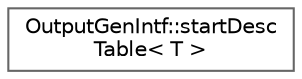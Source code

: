 digraph "Graphical Class Hierarchy"
{
 // INTERACTIVE_SVG=YES
 // LATEX_PDF_SIZE
  bgcolor="transparent";
  edge [fontname=Helvetica,fontsize=10,labelfontname=Helvetica,labelfontsize=10];
  node [fontname=Helvetica,fontsize=10,shape=box,height=0.2,width=0.4];
  rankdir="LR";
  Node0 [label="OutputGenIntf::startDesc\lTable\< T \>",height=0.2,width=0.4,color="grey40", fillcolor="white", style="filled",URL="$d6/ddd/struct_output_gen_intf_1_1start_desc_table.html",tooltip=" "];
}
